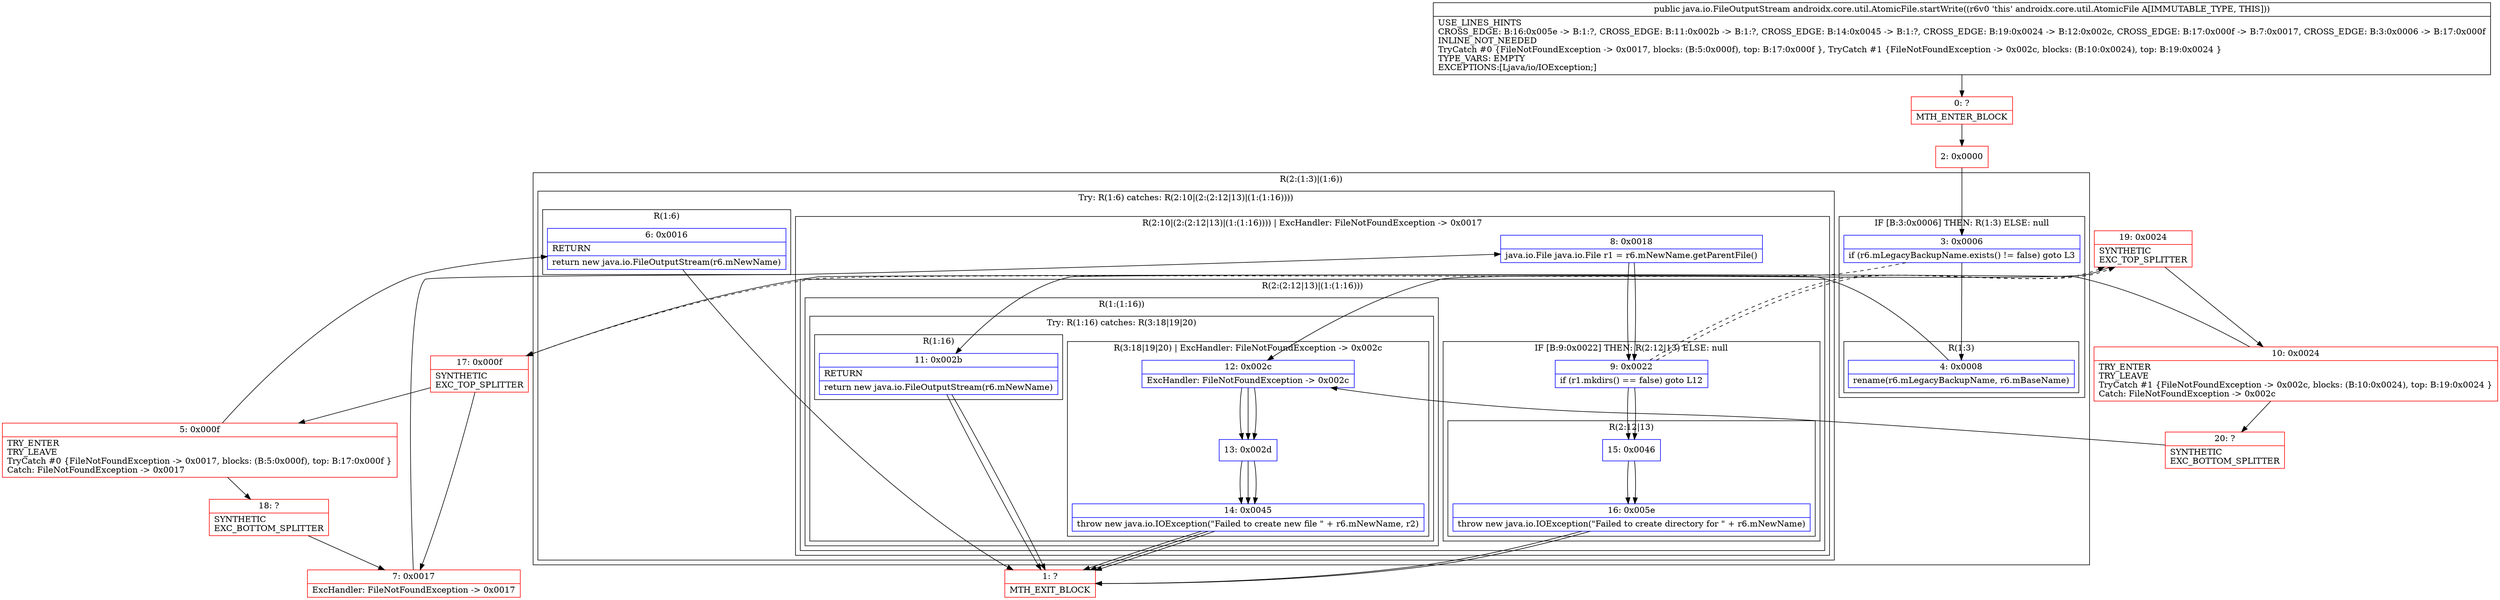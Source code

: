 digraph "CFG forandroidx.core.util.AtomicFile.startWrite()Ljava\/io\/FileOutputStream;" {
subgraph cluster_Region_1865732001 {
label = "R(2:(1:3)|(1:6))";
node [shape=record,color=blue];
subgraph cluster_IfRegion_1512537421 {
label = "IF [B:3:0x0006] THEN: R(1:3) ELSE: null";
node [shape=record,color=blue];
Node_3 [shape=record,label="{3\:\ 0x0006|if (r6.mLegacyBackupName.exists() != false) goto L3\l}"];
subgraph cluster_Region_1964803655 {
label = "R(1:3)";
node [shape=record,color=blue];
Node_4 [shape=record,label="{4\:\ 0x0008|rename(r6.mLegacyBackupName, r6.mBaseName)\l}"];
}
}
subgraph cluster_TryCatchRegion_361361526 {
label = "Try: R(1:6) catches: R(2:10|(2:(2:12|13)|(1:(1:16))))";
node [shape=record,color=blue];
subgraph cluster_Region_1544121505 {
label = "R(1:6)";
node [shape=record,color=blue];
Node_6 [shape=record,label="{6\:\ 0x0016|RETURN\l|return new java.io.FileOutputStream(r6.mNewName)\l}"];
}
subgraph cluster_Region_2055918329 {
label = "R(2:10|(2:(2:12|13)|(1:(1:16)))) | ExcHandler: FileNotFoundException \-\> 0x0017\l";
node [shape=record,color=blue];
Node_8 [shape=record,label="{8\:\ 0x0018|java.io.File java.io.File r1 = r6.mNewName.getParentFile()\l}"];
subgraph cluster_Region_1025884024 {
label = "R(2:(2:12|13)|(1:(1:16)))";
node [shape=record,color=blue];
subgraph cluster_IfRegion_200695006 {
label = "IF [B:9:0x0022] THEN: R(2:12|13) ELSE: null";
node [shape=record,color=blue];
Node_9 [shape=record,label="{9\:\ 0x0022|if (r1.mkdirs() == false) goto L12\l}"];
subgraph cluster_Region_748304421 {
label = "R(2:12|13)";
node [shape=record,color=blue];
Node_15 [shape=record,label="{15\:\ 0x0046}"];
Node_16 [shape=record,label="{16\:\ 0x005e|throw new java.io.IOException(\"Failed to create directory for \" + r6.mNewName)\l}"];
}
}
subgraph cluster_Region_1984591744 {
label = "R(1:(1:16))";
node [shape=record,color=blue];
subgraph cluster_TryCatchRegion_1630626188 {
label = "Try: R(1:16) catches: R(3:18|19|20)";
node [shape=record,color=blue];
subgraph cluster_Region_1904204973 {
label = "R(1:16)";
node [shape=record,color=blue];
Node_11 [shape=record,label="{11\:\ 0x002b|RETURN\l|return new java.io.FileOutputStream(r6.mNewName)\l}"];
}
subgraph cluster_Region_215587255 {
label = "R(3:18|19|20) | ExcHandler: FileNotFoundException \-\> 0x002c\l";
node [shape=record,color=blue];
Node_12 [shape=record,label="{12\:\ 0x002c|ExcHandler: FileNotFoundException \-\> 0x002c\l}"];
Node_13 [shape=record,label="{13\:\ 0x002d}"];
Node_14 [shape=record,label="{14\:\ 0x0045|throw new java.io.IOException(\"Failed to create new file \" + r6.mNewName, r2)\l}"];
}
}
}
}
}
}
}
subgraph cluster_Region_2055918329 {
label = "R(2:10|(2:(2:12|13)|(1:(1:16)))) | ExcHandler: FileNotFoundException \-\> 0x0017\l";
node [shape=record,color=blue];
Node_8 [shape=record,label="{8\:\ 0x0018|java.io.File java.io.File r1 = r6.mNewName.getParentFile()\l}"];
subgraph cluster_Region_1025884024 {
label = "R(2:(2:12|13)|(1:(1:16)))";
node [shape=record,color=blue];
subgraph cluster_IfRegion_200695006 {
label = "IF [B:9:0x0022] THEN: R(2:12|13) ELSE: null";
node [shape=record,color=blue];
Node_9 [shape=record,label="{9\:\ 0x0022|if (r1.mkdirs() == false) goto L12\l}"];
subgraph cluster_Region_748304421 {
label = "R(2:12|13)";
node [shape=record,color=blue];
Node_15 [shape=record,label="{15\:\ 0x0046}"];
Node_16 [shape=record,label="{16\:\ 0x005e|throw new java.io.IOException(\"Failed to create directory for \" + r6.mNewName)\l}"];
}
}
subgraph cluster_Region_1984591744 {
label = "R(1:(1:16))";
node [shape=record,color=blue];
subgraph cluster_TryCatchRegion_1630626188 {
label = "Try: R(1:16) catches: R(3:18|19|20)";
node [shape=record,color=blue];
subgraph cluster_Region_1904204973 {
label = "R(1:16)";
node [shape=record,color=blue];
Node_11 [shape=record,label="{11\:\ 0x002b|RETURN\l|return new java.io.FileOutputStream(r6.mNewName)\l}"];
}
subgraph cluster_Region_215587255 {
label = "R(3:18|19|20) | ExcHandler: FileNotFoundException \-\> 0x002c\l";
node [shape=record,color=blue];
Node_12 [shape=record,label="{12\:\ 0x002c|ExcHandler: FileNotFoundException \-\> 0x002c\l}"];
Node_13 [shape=record,label="{13\:\ 0x002d}"];
Node_14 [shape=record,label="{14\:\ 0x0045|throw new java.io.IOException(\"Failed to create new file \" + r6.mNewName, r2)\l}"];
}
}
}
}
}
subgraph cluster_Region_215587255 {
label = "R(3:18|19|20) | ExcHandler: FileNotFoundException \-\> 0x002c\l";
node [shape=record,color=blue];
Node_12 [shape=record,label="{12\:\ 0x002c|ExcHandler: FileNotFoundException \-\> 0x002c\l}"];
Node_13 [shape=record,label="{13\:\ 0x002d}"];
Node_14 [shape=record,label="{14\:\ 0x0045|throw new java.io.IOException(\"Failed to create new file \" + r6.mNewName, r2)\l}"];
}
Node_0 [shape=record,color=red,label="{0\:\ ?|MTH_ENTER_BLOCK\l}"];
Node_2 [shape=record,color=red,label="{2\:\ 0x0000}"];
Node_17 [shape=record,color=red,label="{17\:\ 0x000f|SYNTHETIC\lEXC_TOP_SPLITTER\l}"];
Node_5 [shape=record,color=red,label="{5\:\ 0x000f|TRY_ENTER\lTRY_LEAVE\lTryCatch #0 \{FileNotFoundException \-\> 0x0017, blocks: (B:5:0x000f), top: B:17:0x000f \}\lCatch: FileNotFoundException \-\> 0x0017\l}"];
Node_1 [shape=record,color=red,label="{1\:\ ?|MTH_EXIT_BLOCK\l}"];
Node_18 [shape=record,color=red,label="{18\:\ ?|SYNTHETIC\lEXC_BOTTOM_SPLITTER\l}"];
Node_7 [shape=record,color=red,label="{7\:\ 0x0017|ExcHandler: FileNotFoundException \-\> 0x0017\l}"];
Node_19 [shape=record,color=red,label="{19\:\ 0x0024|SYNTHETIC\lEXC_TOP_SPLITTER\l}"];
Node_10 [shape=record,color=red,label="{10\:\ 0x0024|TRY_ENTER\lTRY_LEAVE\lTryCatch #1 \{FileNotFoundException \-\> 0x002c, blocks: (B:10:0x0024), top: B:19:0x0024 \}\lCatch: FileNotFoundException \-\> 0x002c\l}"];
Node_20 [shape=record,color=red,label="{20\:\ ?|SYNTHETIC\lEXC_BOTTOM_SPLITTER\l}"];
MethodNode[shape=record,label="{public java.io.FileOutputStream androidx.core.util.AtomicFile.startWrite((r6v0 'this' androidx.core.util.AtomicFile A[IMMUTABLE_TYPE, THIS]))  | USE_LINES_HINTS\lCROSS_EDGE: B:16:0x005e \-\> B:1:?, CROSS_EDGE: B:11:0x002b \-\> B:1:?, CROSS_EDGE: B:14:0x0045 \-\> B:1:?, CROSS_EDGE: B:19:0x0024 \-\> B:12:0x002c, CROSS_EDGE: B:17:0x000f \-\> B:7:0x0017, CROSS_EDGE: B:3:0x0006 \-\> B:17:0x000f\lINLINE_NOT_NEEDED\lTryCatch #0 \{FileNotFoundException \-\> 0x0017, blocks: (B:5:0x000f), top: B:17:0x000f \}, TryCatch #1 \{FileNotFoundException \-\> 0x002c, blocks: (B:10:0x0024), top: B:19:0x0024 \}\lTYPE_VARS: EMPTY\lEXCEPTIONS:[Ljava\/io\/IOException;]\l}"];
MethodNode -> Node_0;Node_3 -> Node_4;
Node_3 -> Node_17[style=dashed];
Node_4 -> Node_17;
Node_6 -> Node_1;
Node_8 -> Node_9;
Node_9 -> Node_15;
Node_9 -> Node_19[style=dashed];
Node_15 -> Node_16;
Node_16 -> Node_1;
Node_11 -> Node_1;
Node_12 -> Node_13;
Node_13 -> Node_14;
Node_14 -> Node_1;
Node_8 -> Node_9;
Node_9 -> Node_15;
Node_9 -> Node_19[style=dashed];
Node_15 -> Node_16;
Node_16 -> Node_1;
Node_11 -> Node_1;
Node_12 -> Node_13;
Node_13 -> Node_14;
Node_14 -> Node_1;
Node_12 -> Node_13;
Node_13 -> Node_14;
Node_14 -> Node_1;
Node_0 -> Node_2;
Node_2 -> Node_3;
Node_17 -> Node_5;
Node_17 -> Node_7;
Node_5 -> Node_6;
Node_5 -> Node_18;
Node_18 -> Node_7;
Node_7 -> Node_8;
Node_19 -> Node_10;
Node_19 -> Node_12;
Node_10 -> Node_11;
Node_10 -> Node_20;
Node_20 -> Node_12;
}

